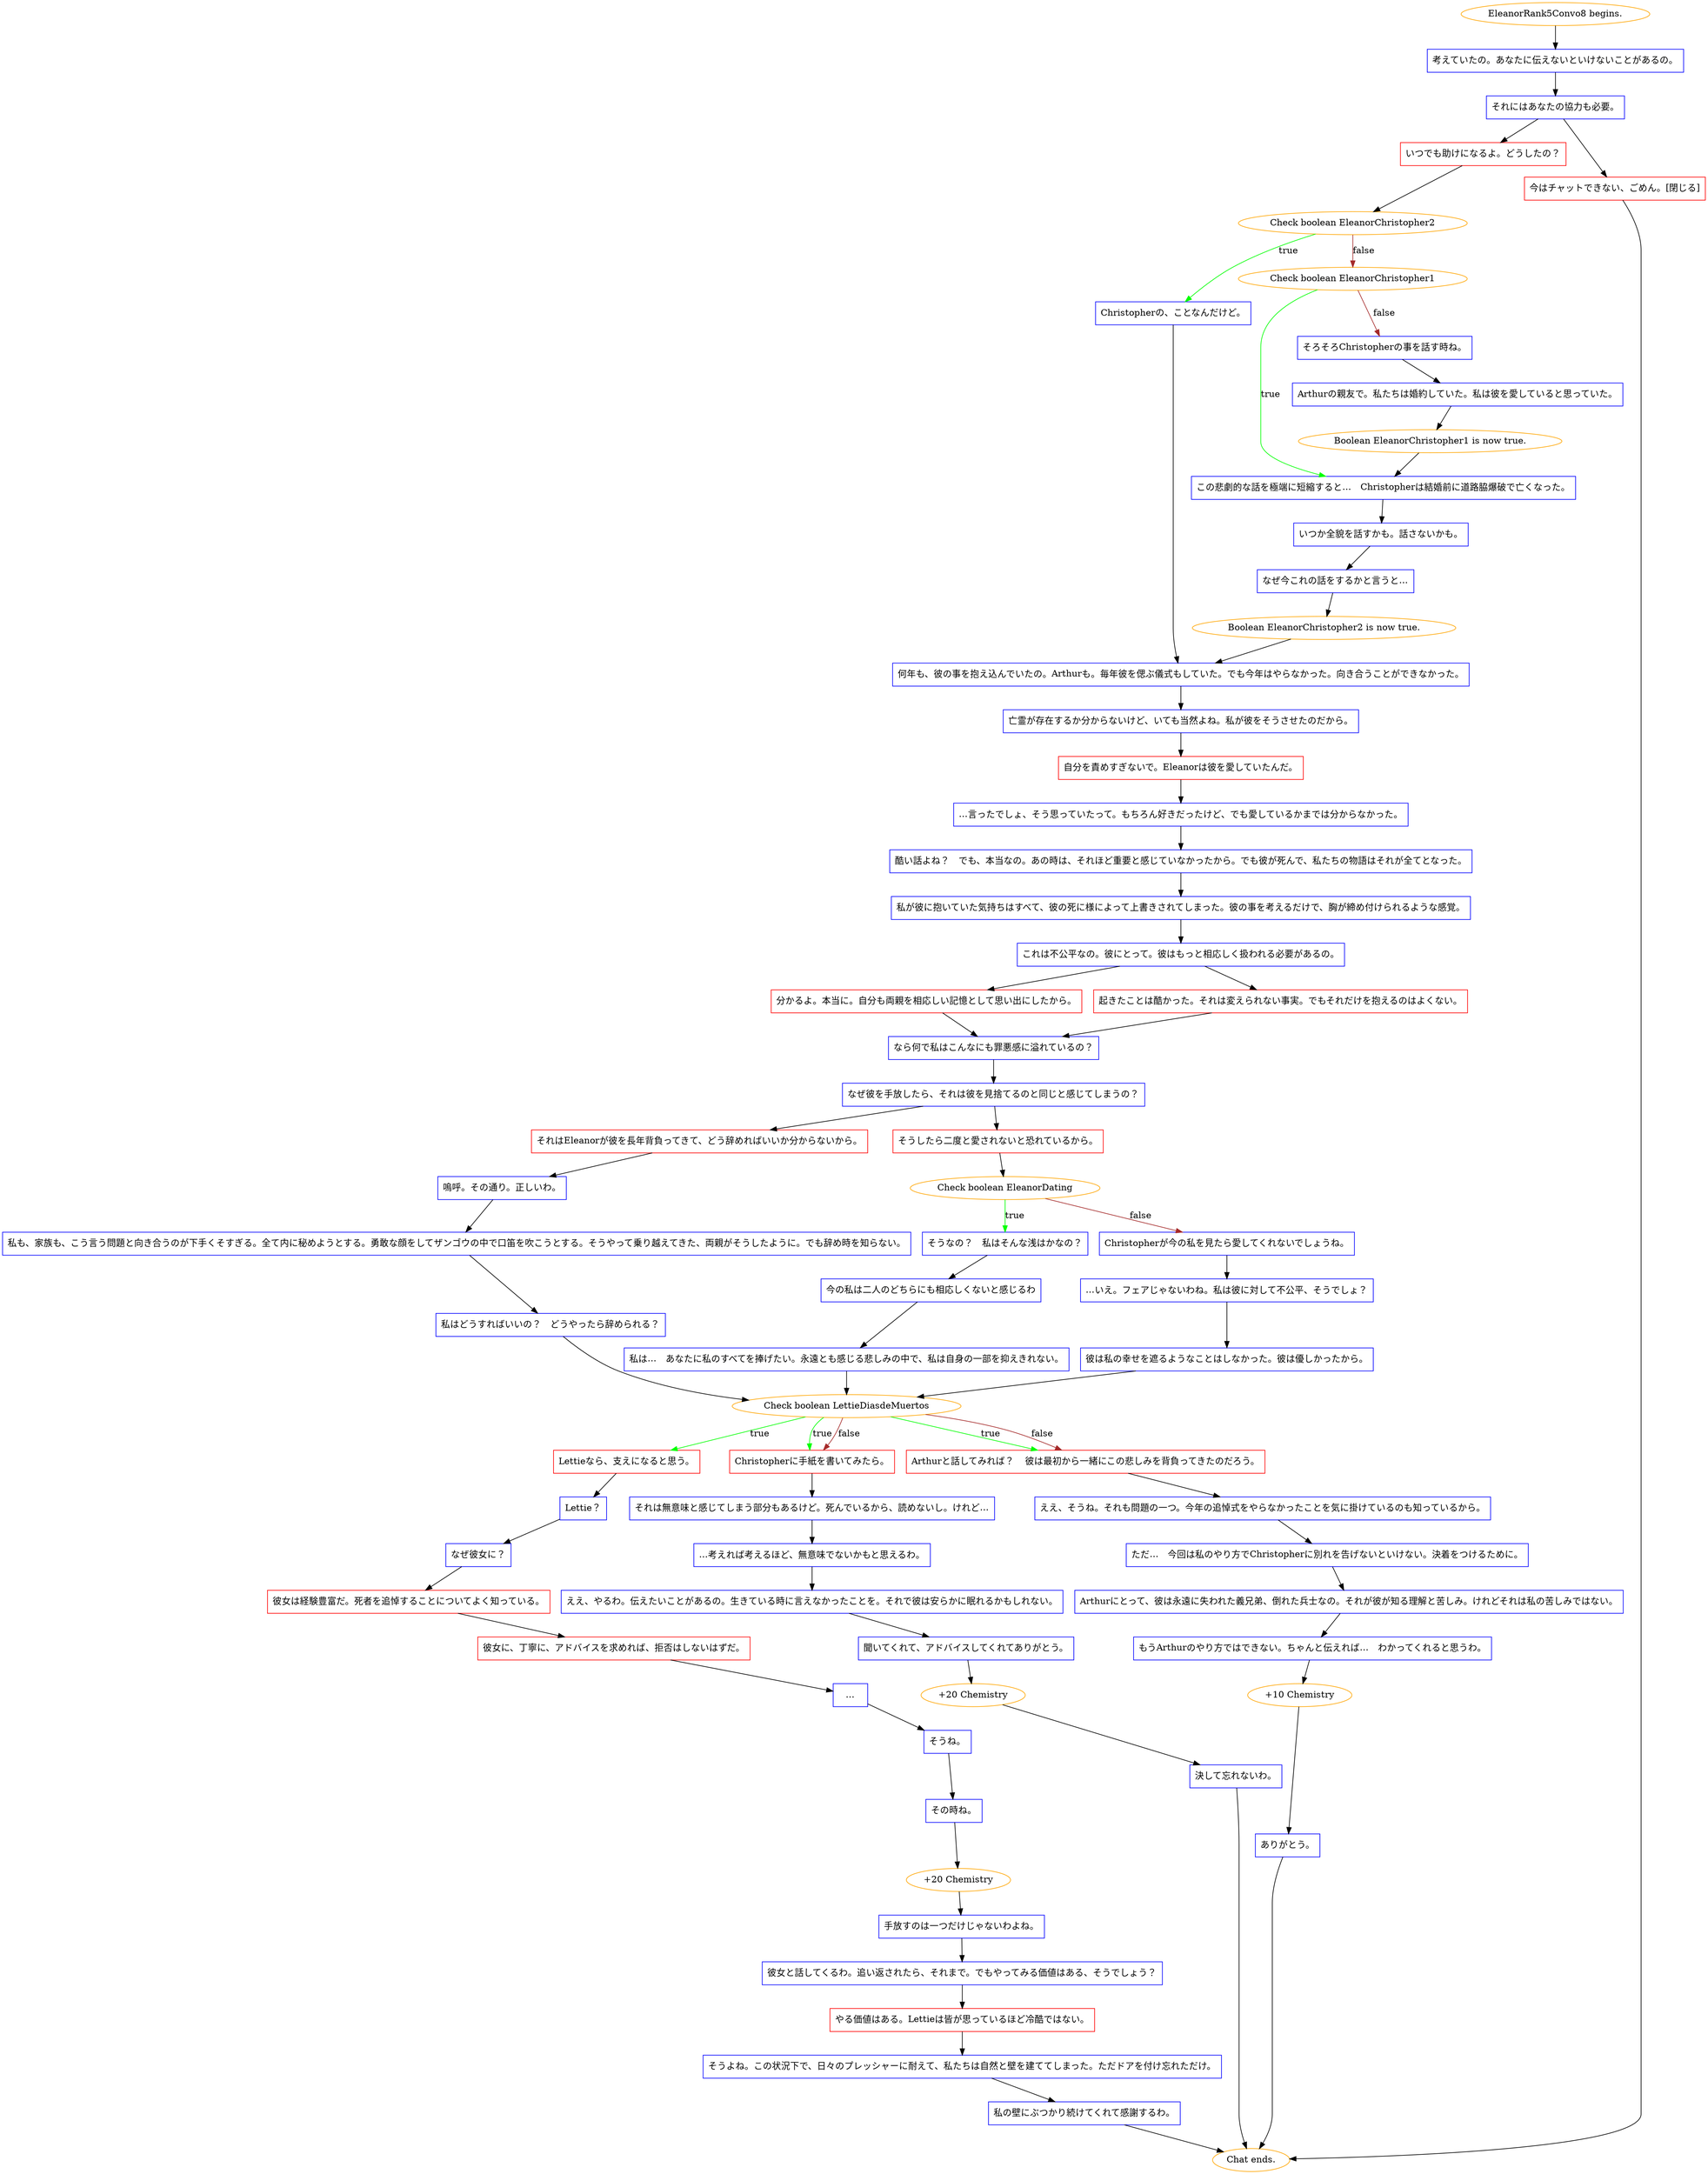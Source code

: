 digraph {
	"EleanorRank5Convo8 begins." [color=orange];
		"EleanorRank5Convo8 begins." -> j2444570996;
	j2444570996 [label="考えていたの。あなたに伝えないといけないことがあるの。",shape=box,color=blue];
		j2444570996 -> j665685427;
	j665685427 [label="それにはあなたの協力も必要。",shape=box,color=blue];
		j665685427 -> j1608176741;
		j665685427 -> j1721265965;
	j1608176741 [label="いつでも助けになるよ。どうしたの？",shape=box,color=red];
		j1608176741 -> j2445443260;
	j1721265965 [label="今はチャットできない、ごめん。[閉じる]",shape=box,color=red];
		j1721265965 -> "Chat ends.";
	j2445443260 [label="Check boolean EleanorChristopher2",color=orange];
		j2445443260 -> j2854112791 [label=true,color=green];
		j2445443260 -> j167143005 [label=false,color=brown];
	"Chat ends." [color=orange];
	j2854112791 [label="Christopherの、ことなんだけど。",shape=box,color=blue];
		j2854112791 -> j1399119388;
	j167143005 [label="Check boolean EleanorChristopher1",color=orange];
		j167143005 -> j3047323539 [label=true,color=green];
		j167143005 -> j3483202097 [label=false,color=brown];
	j1399119388 [label="何年も、彼の事を抱え込んでいたの。Arthurも。毎年彼を偲ぶ儀式もしていた。でも今年はやらなかった。向き合うことができなかった。",shape=box,color=blue];
		j1399119388 -> j4182732039;
	j3047323539 [label="この悲劇的な話を極端に短縮すると…　Christopherは結婚前に道路脇爆破で亡くなった。",shape=box,color=blue];
		j3047323539 -> j1904442183;
	j3483202097 [label="そろそろChristopherの事を話す時ね。",shape=box,color=blue];
		j3483202097 -> j606315026;
	j4182732039 [label="亡霊が存在するか分からないけど、いても当然よね。私が彼をそうさせたのだから。",shape=box,color=blue];
		j4182732039 -> j3719717352;
	j1904442183 [label="いつか全貌を話すかも。話さないかも。",shape=box,color=blue];
		j1904442183 -> j813887954;
	j606315026 [label="Arthurの親友で。私たちは婚約していた。私は彼を愛していると思っていた。",shape=box,color=blue];
		j606315026 -> j3807860215;
	j3719717352 [label="自分を責めすぎないで。Eleanorは彼を愛していたんだ。",shape=box,color=red];
		j3719717352 -> j3272258609;
	j813887954 [label="なぜ今これの話をするかと言うと…",shape=box,color=blue];
		j813887954 -> j494023522;
	j3807860215 [label="Boolean EleanorChristopher1 is now true.",color=orange];
		j3807860215 -> j3047323539;
	j3272258609 [label="…言ったでしょ、そう思っていたって。もちろん好きだったけど、でも愛しているかまでは分からなかった。",shape=box,color=blue];
		j3272258609 -> j478868123;
	j494023522 [label="Boolean EleanorChristopher2 is now true.",color=orange];
		j494023522 -> j1399119388;
	j478868123 [label="酷い話よね？　でも、本当なの。あの時は、それほど重要と感じていなかったから。でも彼が死んで、私たちの物語はそれが全てとなった。",shape=box,color=blue];
		j478868123 -> j112330713;
	j112330713 [label="私が彼に抱いていた気持ちはすべて、彼の死に様によって上書きされてしまった。彼の事を考えるだけで、胸が締め付けられるような感覚。",shape=box,color=blue];
		j112330713 -> j1591269749;
	j1591269749 [label="これは不公平なの。彼にとって。彼はもっと相応しく扱われる必要があるの。",shape=box,color=blue];
		j1591269749 -> j3312063385;
		j1591269749 -> j3111261429;
	j3312063385 [label="分かるよ。本当に。自分も両親を相応しい記憶として思い出にしたから。",shape=box,color=red];
		j3312063385 -> j3190798646;
	j3111261429 [label="起きたことは酷かった。それは変えられない事実。でもそれだけを抱えるのはよくない。",shape=box,color=red];
		j3111261429 -> j3190798646;
	j3190798646 [label="なら何で私はこんなにも罪悪感に溢れているの？",shape=box,color=blue];
		j3190798646 -> j2443345255;
	j2443345255 [label="なぜ彼を手放したら、それは彼を見捨てるのと同じと感じてしまうの？",shape=box,color=blue];
		j2443345255 -> j911799855;
		j2443345255 -> j3411130208;
	j911799855 [label="それはEleanorが彼を長年背負ってきて、どう辞めればいいか分からないから。",shape=box,color=red];
		j911799855 -> j3602919302;
	j3411130208 [label="そうしたら二度と愛されないと恐れているから。",shape=box,color=red];
		j3411130208 -> j2999255483;
	j3602919302 [label="嗚呼。その通り。正しいわ。",shape=box,color=blue];
		j3602919302 -> j762698421;
	j2999255483 [label="Check boolean EleanorDating",color=orange];
		j2999255483 -> j17424341 [label=true,color=green];
		j2999255483 -> j3907070185 [label=false,color=brown];
	j762698421 [label="私も、家族も、こう言う問題と向き合うのが下手くそすぎる。全て内に秘めようとする。勇敢な顔をしてザンゴウの中で口笛を吹こうとする。そうやって乗り越えてきた、両親がそうしたように。でも辞め時を知らない。",shape=box,color=blue];
		j762698421 -> j567263401;
	j17424341 [label="そうなの？　私はそんな浅はかなの？",shape=box,color=blue];
		j17424341 -> j1519193987;
	j3907070185 [label="Christopherが今の私を見たら愛してくれないでしょうね。",shape=box,color=blue];
		j3907070185 -> j3886955826;
	j567263401 [label="私はどうすればいいの？　どうやったら辞められる？",shape=box,color=blue];
		j567263401 -> j3258575278;
	j1519193987 [label="今の私は二人のどちらにも相応しくないと感じるわ",shape=box,color=blue];
		j1519193987 -> j1676943750;
	j3886955826 [label="…いえ。フェアじゃないわね。私は彼に対して不公平、そうでしょ？",shape=box,color=blue];
		j3886955826 -> j3536914973;
	j3258575278 [label="Check boolean LettieDiasdeMuertos",color=orange];
		j3258575278 -> j1895639802 [label=true,color=green];
		j3258575278 -> j3576325827 [label=true,color=green];
		j3258575278 -> j3232357064 [label=true,color=green];
		j3258575278 -> j3576325827 [label=false,color=brown];
		j3258575278 -> j3232357064 [label=false,color=brown];
	j1676943750 [label="私は…　あなたに私のすべてを捧げたい。永遠とも感じる悲しみの中で、私は自身の一部を抑えきれない。",shape=box,color=blue];
		j1676943750 -> j3258575278;
	j3536914973 [label="彼は私の幸せを遮るようなことはしなかった。彼は優しかったから。",shape=box,color=blue];
		j3536914973 -> j3258575278;
	j1895639802 [label="Lettieなら、支えになると思う。",shape=box,color=red];
		j1895639802 -> j1401961768;
	j3576325827 [label="Christopherに手紙を書いてみたら。",shape=box,color=red];
		j3576325827 -> j4114722222;
	j3232357064 [label="Arthurと話してみれば？　 彼は最初から一緒にこの悲しみを背負ってきたのだろう。",shape=box,color=red];
		j3232357064 -> j1768855053;
	j1401961768 [label="Lettie？",shape=box,color=blue];
		j1401961768 -> j1226852619;
	j4114722222 [label="それは無意味と感じてしまう部分もあるけど。死んでいるから、読めないし。けれど…",shape=box,color=blue];
		j4114722222 -> j2968487448;
	j1768855053 [label="ええ、そうね。それも問題の一つ。今年の追悼式をやらなかったことを気に掛けているのも知っているから。",shape=box,color=blue];
		j1768855053 -> j3062227137;
	j1226852619 [label="なぜ彼女に？",shape=box,color=blue];
		j1226852619 -> j3564824035;
	j2968487448 [label="…考えれば考えるほど、無意味でないかもと思えるわ。",shape=box,color=blue];
		j2968487448 -> j1720749699;
	j3062227137 [label="ただ…　今回は私のやり方でChristopherに別れを告げないといけない。決着をつけるために。",shape=box,color=blue];
		j3062227137 -> j300941778;
	j3564824035 [label="彼女は経験豊富だ。死者を追悼することについてよく知っている。",shape=box,color=red];
		j3564824035 -> j631554596;
	j1720749699 [label="ええ、やるわ。伝えたいことがあるの。生きている時に言えなかったことを。それで彼は安らかに眠れるかもしれない。",shape=box,color=blue];
		j1720749699 -> j434925884;
	j300941778 [label="Arthurにとって、彼は永遠に失われた義兄弟、倒れた兵士なの。それが彼が知る理解と苦しみ。けれどそれは私の苦しみではない。",shape=box,color=blue];
		j300941778 -> j838417859;
	j631554596 [label="彼女に、丁寧に、アドバイスを求めれば、拒否はしないはずだ。",shape=box,color=red];
		j631554596 -> j1793256776;
	j434925884 [label="聞いてくれて、アドバイスしてくれてありがとう。",shape=box,color=blue];
		j434925884 -> j1754753056;
	j838417859 [label="もうArthurのやり方ではできない。ちゃんと伝えれば…　わかってくれると思うわ。",shape=box,color=blue];
		j838417859 -> j3209970885;
	j1793256776 [label="…",shape=box,color=blue];
		j1793256776 -> j914749180;
	j1754753056 [label="+20 Chemistry",color=orange];
		j1754753056 -> j2231537193;
	j3209970885 [label="+10 Chemistry",color=orange];
		j3209970885 -> j2325277782;
	j914749180 [label="そうね。",shape=box,color=blue];
		j914749180 -> j4184538896;
	j2231537193 [label="決して忘れないわ。",shape=box,color=blue];
		j2231537193 -> "Chat ends.";
	j2325277782 [label="ありがとう。",shape=box,color=blue];
		j2325277782 -> "Chat ends.";
	j4184538896 [label="その時ね。",shape=box,color=blue];
		j4184538896 -> j4121834628;
	j4121834628 [label="+20 Chemistry",color=orange];
		j4121834628 -> j3366498355;
	j3366498355 [label="手放すのは一つだけじゃないわよね。",shape=box,color=blue];
		j3366498355 -> j2684032161;
	j2684032161 [label="彼女と話してくるわ。追い返されたら、それまで。でもやってみる価値はある、そうでしょう？",shape=box,color=blue];
		j2684032161 -> j3885828201;
	j3885828201 [label="やる価値はある。Lettieは皆が思っているほど冷酷ではない。",shape=box,color=red];
		j3885828201 -> j1084155801;
	j1084155801 [label="そうよね。この状況下で、日々のプレッシャーに耐えて、私たちは自然と壁を建ててしまった。ただドアを付け忘れただけ。",shape=box,color=blue];
		j1084155801 -> j1473477245;
	j1473477245 [label="私の壁にぶつかり続けてくれて感謝するわ。",shape=box,color=blue];
		j1473477245 -> "Chat ends.";
}